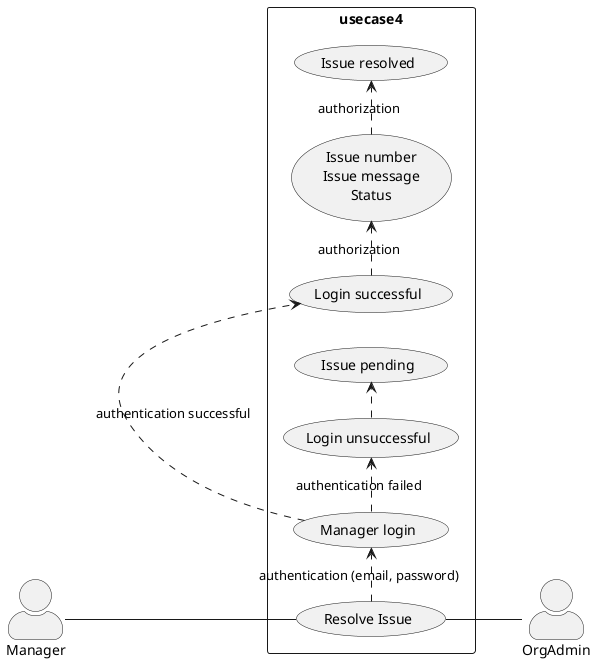 @startuml Manager Resolve Issue

skinparam actorStyle awesome
left to right direction
skinparam packageStyle rectangle

actor Manager
actor OrgAdmin

rectangle usecase4 {
  Manager -- (Resolve Issue)
  (Resolve Issue) .> (Manager login) : authentication (email, password)
  (Manager login) .> (Login successful) : authentication successful
  (Login successful) .> (Issue number\nIssue message\nStatus) : authorization
  (Issue number\nIssue message\nStatus) .> (Issue resolved) : authorization  
  (Manager login) .> (Login unsuccessful) : authentication failed
  (Login unsuccessful) .> (Issue pending)  
  (Resolve Issue)-- OrgAdmin
}

@enduml